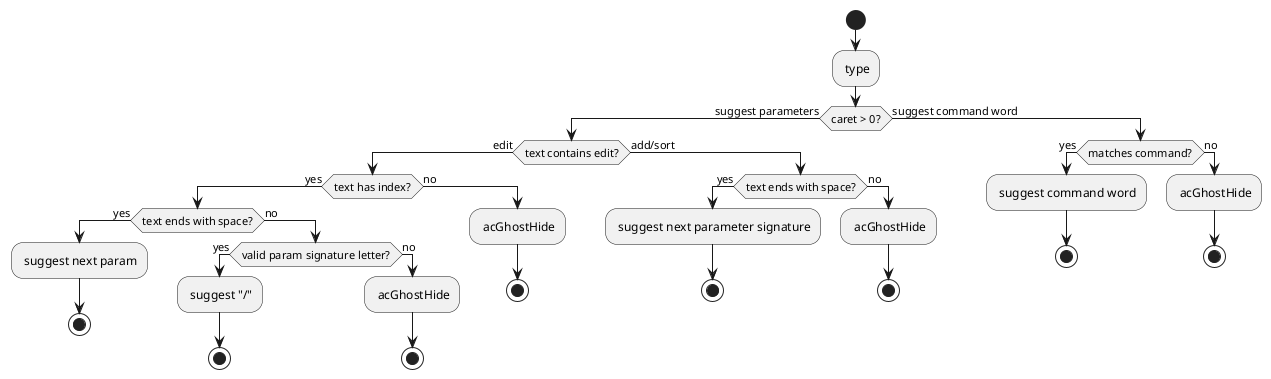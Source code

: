@startuml
' https://plantuml.com/activity-diagram

start
: type;

if (caret > 0?) then (suggest parameters)
  if (text contains edit?) then (edit)
    if (text has index?) then (yes)
      if (text ends with space?) then (yes)
        : suggest next param;
        stop
      else (no)
        if (valid param signature letter?) then (yes)
          : suggest "/";
          stop
        else (no)
          : acGhostHide;
          stop
        endif
      endif
    else (no)
      : acGhostHide;
      stop
    endif
  else (add/sort)
    if (text ends with space?) then (yes)
      : suggest next parameter signature;
      stop
    else (no)
      : acGhostHide;
      stop
    endif
  endif
else (suggest command word)
  if (matches command?) then (yes)
    : suggest command word;
    stop
  else (no)
    : acGhostHide;
    stop
  endif
endif

@enduml


